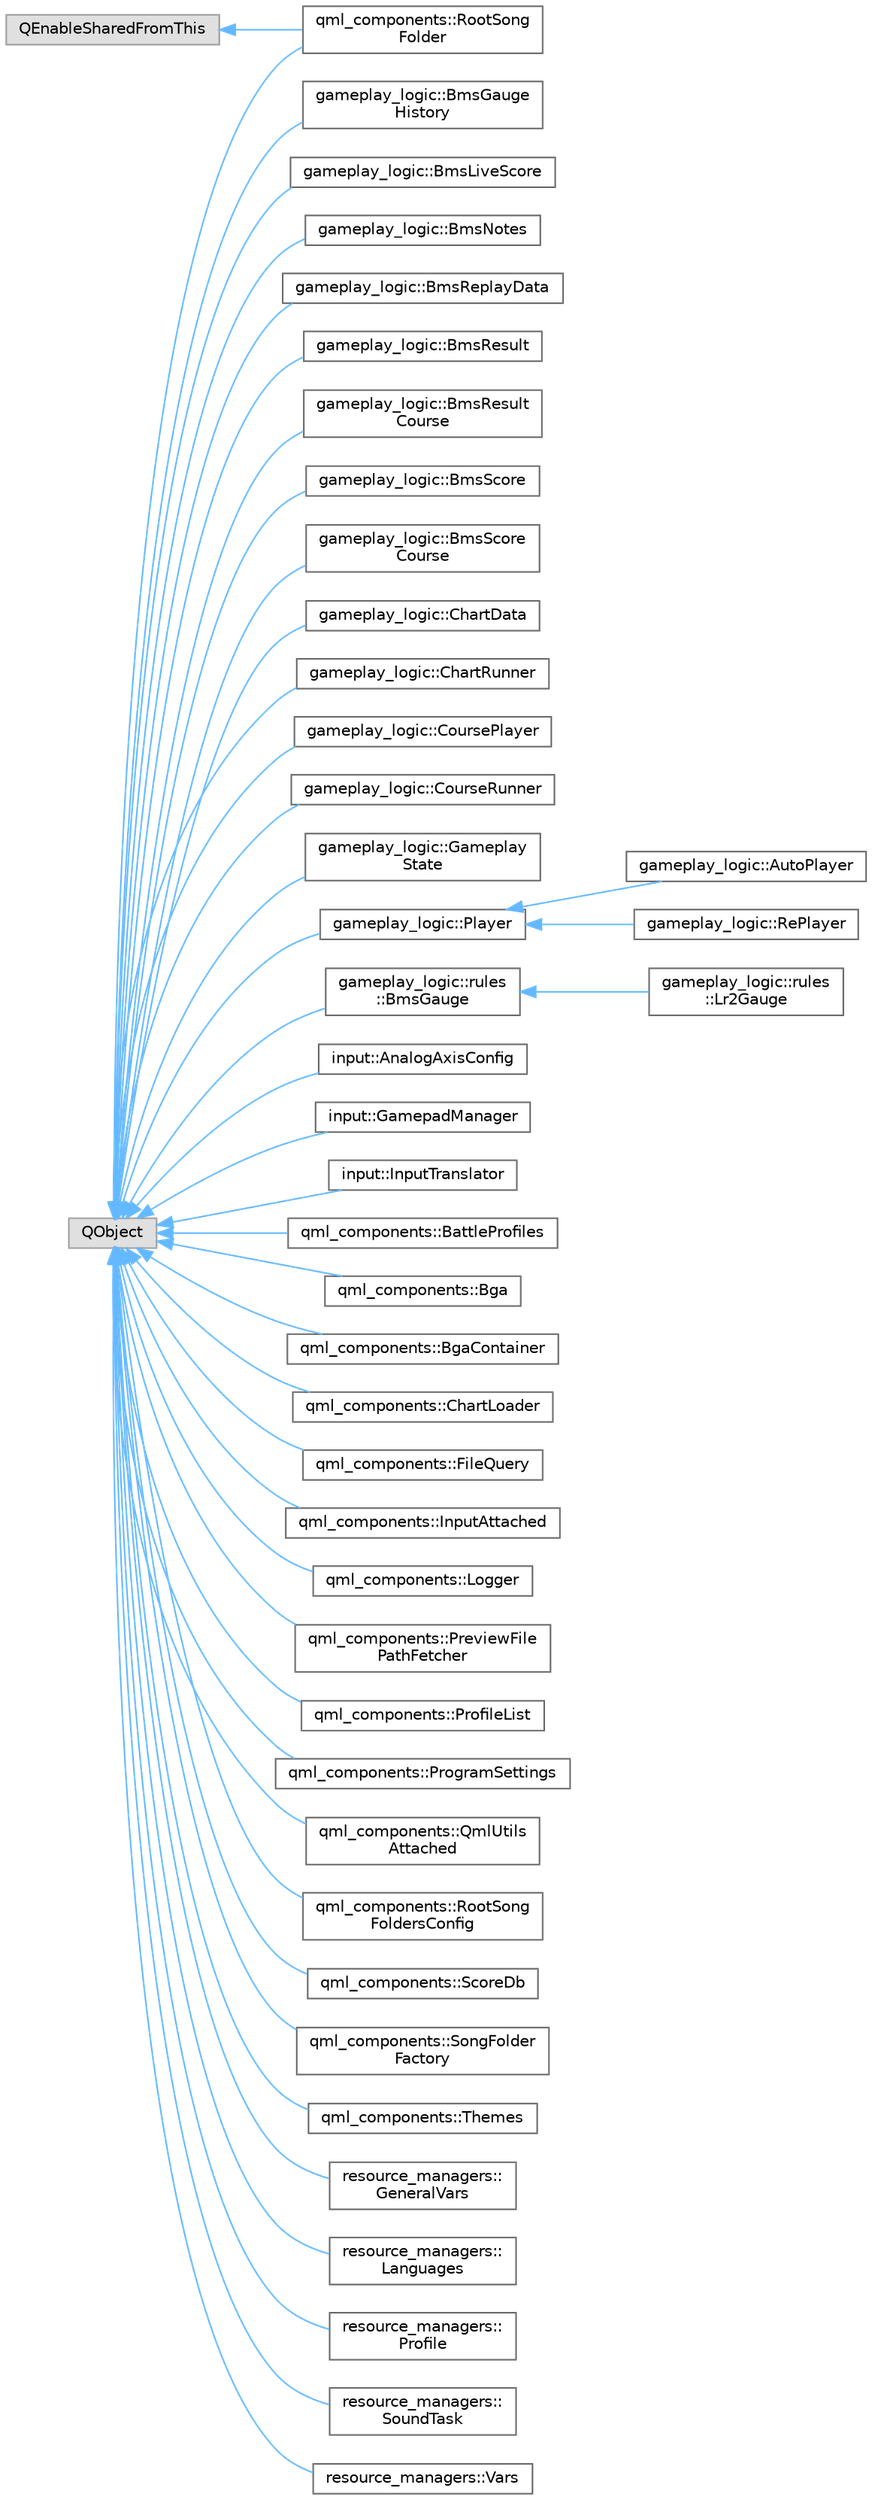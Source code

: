 digraph "Graphical Class Hierarchy"
{
 // LATEX_PDF_SIZE
  bgcolor="transparent";
  edge [fontname=Helvetica,fontsize=10,labelfontname=Helvetica,labelfontsize=10];
  node [fontname=Helvetica,fontsize=10,shape=box,height=0.2,width=0.4];
  rankdir="LR";
  Node0 [id="Node000000",label="QEnableSharedFromThis",height=0.2,width=0.4,color="grey60", fillcolor="#E0E0E0", style="filled",tooltip=" "];
  Node0 -> Node1 [id="edge8_Node000000_Node000001",dir="back",color="steelblue1",style="solid",tooltip=" "];
  Node1 [id="Node000001",label="qml_components::RootSong\lFolder",height=0.2,width=0.4,color="grey40", fillcolor="white", style="filled",URL="$classqml__components_1_1RootSongFolder.html",tooltip=" "];
  Node2 [id="Node000002",label="QObject",height=0.2,width=0.4,color="grey60", fillcolor="#E0E0E0", style="filled",tooltip=" "];
  Node2 -> Node3 [id="edge9_Node000002_Node000003",dir="back",color="steelblue1",style="solid",tooltip=" "];
  Node3 [id="Node000003",label="gameplay_logic::BmsGauge\lHistory",height=0.2,width=0.4,color="grey40", fillcolor="white", style="filled",URL="$classgameplay__logic_1_1BmsGaugeHistory.html",tooltip="The history of all gauges used in a BMS score."];
  Node2 -> Node4 [id="edge10_Node000002_Node000004",dir="back",color="steelblue1",style="solid",tooltip=" "];
  Node4 [id="Node000004",label="gameplay_logic::BmsLiveScore",height=0.2,width=0.4,color="grey40", fillcolor="white", style="filled",URL="$classgameplay__logic_1_1BmsLiveScore.html",tooltip="The score that gets updated during gameplay."];
  Node2 -> Node5 [id="edge11_Node000002_Node000005",dir="back",color="steelblue1",style="solid",tooltip=" "];
  Node5 [id="Node000005",label="gameplay_logic::BmsNotes",height=0.2,width=0.4,color="grey40", fillcolor="white", style="filled",URL="$classgameplay__logic_1_1BmsNotes.html",tooltip=" "];
  Node2 -> Node6 [id="edge12_Node000002_Node000006",dir="back",color="steelblue1",style="solid",tooltip=" "];
  Node6 [id="Node000006",label="gameplay_logic::BmsReplayData",height=0.2,width=0.4,color="grey40", fillcolor="white", style="filled",URL="$classgameplay__logic_1_1BmsReplayData.html",tooltip=" "];
  Node2 -> Node7 [id="edge13_Node000002_Node000007",dir="back",color="steelblue1",style="solid",tooltip=" "];
  Node7 [id="Node000007",label="gameplay_logic::BmsResult",height=0.2,width=0.4,color="grey40", fillcolor="white", style="filled",URL="$classgameplay__logic_1_1BmsResult.html",tooltip="The aggregated info about a score."];
  Node2 -> Node8 [id="edge14_Node000002_Node000008",dir="back",color="steelblue1",style="solid",tooltip=" "];
  Node8 [id="Node000008",label="gameplay_logic::BmsResult\lCourse",height=0.2,width=0.4,color="grey40", fillcolor="white", style="filled",URL="$classgameplay__logic_1_1BmsResultCourse.html",tooltip=" "];
  Node2 -> Node9 [id="edge15_Node000002_Node000009",dir="back",color="steelblue1",style="solid",tooltip=" "];
  Node9 [id="Node000009",label="gameplay_logic::BmsScore",height=0.2,width=0.4,color="grey40", fillcolor="white", style="filled",URL="$classgameplay__logic_1_1BmsScore.html",tooltip="The result of playing a chart."];
  Node2 -> Node10 [id="edge16_Node000002_Node000010",dir="back",color="steelblue1",style="solid",tooltip=" "];
  Node10 [id="Node000010",label="gameplay_logic::BmsScore\lCourse",height=0.2,width=0.4,color="grey40", fillcolor="white", style="filled",URL="$classgameplay__logic_1_1BmsScoreCourse.html",tooltip="The result of playing a course."];
  Node2 -> Node11 [id="edge17_Node000002_Node000011",dir="back",color="steelblue1",style="solid",tooltip=" "];
  Node11 [id="Node000011",label="gameplay_logic::ChartData",height=0.2,width=0.4,color="grey40", fillcolor="white", style="filled",URL="$classgameplay__logic_1_1ChartData.html",tooltip="Metadata and basic stats of a chart."];
  Node2 -> Node12 [id="edge18_Node000002_Node000012",dir="back",color="steelblue1",style="solid",tooltip=" "];
  Node12 [id="Node000012",label="gameplay_logic::ChartRunner",height=0.2,width=0.4,color="grey40", fillcolor="white", style="filled",URL="$classgameplay__logic_1_1ChartRunner.html",tooltip="The main class responsible for running a chart during gameplay."];
  Node2 -> Node13 [id="edge19_Node000002_Node000013",dir="back",color="steelblue1",style="solid",tooltip=" "];
  Node13 [id="Node000013",label="gameplay_logic::CoursePlayer",height=0.2,width=0.4,color="grey40", fillcolor="white", style="filled",URL="$classgameplay__logic_1_1CoursePlayer.html",tooltip=" "];
  Node2 -> Node14 [id="edge20_Node000002_Node000014",dir="back",color="steelblue1",style="solid",tooltip=" "];
  Node14 [id="Node000014",label="gameplay_logic::CourseRunner",height=0.2,width=0.4,color="grey40", fillcolor="white", style="filled",URL="$classgameplay__logic_1_1CourseRunner.html",tooltip=" "];
  Node2 -> Node15 [id="edge21_Node000002_Node000015",dir="back",color="steelblue1",style="solid",tooltip=" "];
  Node15 [id="Node000015",label="gameplay_logic::Gameplay\lState",height=0.2,width=0.4,color="grey40", fillcolor="white", style="filled",URL="$classgameplay__logic_1_1GameplayState.html",tooltip="The state of gameplay columns and barlines."];
  Node2 -> Node16 [id="edge22_Node000002_Node000016",dir="back",color="steelblue1",style="solid",tooltip=" "];
  Node16 [id="Node000016",label="gameplay_logic::Player",height=0.2,width=0.4,color="grey40", fillcolor="white", style="filled",URL="$classgameplay__logic_1_1Player.html",tooltip="A player in a chart."];
  Node16 -> Node17 [id="edge23_Node000016_Node000017",dir="back",color="steelblue1",style="solid",tooltip=" "];
  Node17 [id="Node000017",label="gameplay_logic::AutoPlayer",height=0.2,width=0.4,color="grey40", fillcolor="white", style="filled",URL="$classgameplay__logic_1_1AutoPlayer.html",tooltip="A player that plays automatically, hitting all notes perfectly."];
  Node16 -> Node18 [id="edge24_Node000016_Node000018",dir="back",color="steelblue1",style="solid",tooltip=" "];
  Node18 [id="Node000018",label="gameplay_logic::RePlayer",height=0.2,width=0.4,color="grey40", fillcolor="white", style="filled",URL="$classgameplay__logic_1_1RePlayer.html",tooltip="A player that replays a recorded score."];
  Node2 -> Node19 [id="edge25_Node000002_Node000019",dir="back",color="steelblue1",style="solid",tooltip=" "];
  Node19 [id="Node000019",label="gameplay_logic::rules\l::BmsGauge",height=0.2,width=0.4,color="grey40", fillcolor="white", style="filled",URL="$classgameplay__logic_1_1rules_1_1BmsGauge.html",tooltip=" "];
  Node19 -> Node20 [id="edge26_Node000019_Node000020",dir="back",color="steelblue1",style="solid",tooltip=" "];
  Node20 [id="Node000020",label="gameplay_logic::rules\l::Lr2Gauge",height=0.2,width=0.4,color="grey40", fillcolor="white", style="filled",URL="$classgameplay__logic_1_1rules_1_1Lr2Gauge.html",tooltip=" "];
  Node2 -> Node21 [id="edge27_Node000002_Node000021",dir="back",color="steelblue1",style="solid",tooltip=" "];
  Node21 [id="Node000021",label="input::AnalogAxisConfig",height=0.2,width=0.4,color="grey40", fillcolor="white", style="filled",URL="$classinput_1_1AnalogAxisConfig.html",tooltip=" "];
  Node2 -> Node22 [id="edge28_Node000002_Node000022",dir="back",color="steelblue1",style="solid",tooltip=" "];
  Node22 [id="Node000022",label="input::GamepadManager",height=0.2,width=0.4,color="grey40", fillcolor="white", style="filled",URL="$classinput_1_1GamepadManager.html",tooltip=" "];
  Node2 -> Node23 [id="edge29_Node000002_Node000023",dir="back",color="steelblue1",style="solid",tooltip=" "];
  Node23 [id="Node000023",label="input::InputTranslator",height=0.2,width=0.4,color="grey40", fillcolor="white", style="filled",URL="$classinput_1_1InputTranslator.html",tooltip=" "];
  Node2 -> Node24 [id="edge30_Node000002_Node000024",dir="back",color="steelblue1",style="solid",tooltip=" "];
  Node24 [id="Node000024",label="qml_components::BattleProfiles",height=0.2,width=0.4,color="grey40", fillcolor="white", style="filled",URL="$classqml__components_1_1BattleProfiles.html",tooltip="The profiles used in battle mode."];
  Node2 -> Node25 [id="edge31_Node000002_Node000025",dir="back",color="steelblue1",style="solid",tooltip=" "];
  Node25 [id="Node000025",label="qml_components::Bga",height=0.2,width=0.4,color="grey40", fillcolor="white", style="filled",URL="$classqml__components_1_1Bga.html",tooltip="A single BGA layer."];
  Node2 -> Node26 [id="edge32_Node000002_Node000026",dir="back",color="steelblue1",style="solid",tooltip=" "];
  Node26 [id="Node000026",label="qml_components::BgaContainer",height=0.2,width=0.4,color="grey40", fillcolor="white", style="filled",URL="$classqml__components_1_1BgaContainer.html",tooltip=" "];
  Node2 -> Node27 [id="edge33_Node000002_Node000027",dir="back",color="steelblue1",style="solid",tooltip=" "];
  Node27 [id="Node000027",label="qml_components::ChartLoader",height=0.2,width=0.4,color="grey40", fillcolor="white", style="filled",URL="$classqml__components_1_1ChartLoader.html",tooltip="Loads charts and courses with the given parameters."];
  Node2 -> Node28 [id="edge34_Node000002_Node000028",dir="back",color="steelblue1",style="solid",tooltip=" "];
  Node28 [id="Node000028",label="qml_components::FileQuery",height=0.2,width=0.4,color="grey40", fillcolor="white", style="filled",URL="$classqml__components_1_1FileQuery.html",tooltip=" "];
  Node2 -> Node29 [id="edge35_Node000002_Node000029",dir="back",color="steelblue1",style="solid",tooltip=" "];
  Node29 [id="Node000029",label="qml_components::InputAttached",height=0.2,width=0.4,color="grey40", fillcolor="white", style="filled",URL="$classqml__components_1_1InputAttached.html",tooltip="The class that provides the Input attached property."];
  Node2 -> Node30 [id="edge36_Node000002_Node000030",dir="back",color="steelblue1",style="solid",tooltip=" "];
  Node30 [id="Node000030",label="qml_components::Logger",height=0.2,width=0.4,color="grey40", fillcolor="white", style="filled",URL="$classqml__components_1_1Logger.html",tooltip="Lets you access the entire log history of this session."];
  Node2 -> Node31 [id="edge37_Node000002_Node000031",dir="back",color="steelblue1",style="solid",tooltip=" "];
  Node31 [id="Node000031",label="qml_components::PreviewFile\lPathFetcher",height=0.2,width=0.4,color="grey40", fillcolor="white", style="filled",URL="$classqml__components_1_1PreviewFilePathFetcher.html",tooltip=" "];
  Node2 -> Node32 [id="edge38_Node000002_Node000032",dir="back",color="steelblue1",style="solid",tooltip=" "];
  Node32 [id="Node000032",label="qml_components::ProfileList",height=0.2,width=0.4,color="grey40", fillcolor="white", style="filled",URL="$classqml__components_1_1ProfileList.html",tooltip="The list of local profiles."];
  Node2 -> Node33 [id="edge39_Node000002_Node000033",dir="back",color="steelblue1",style="solid",tooltip=" "];
  Node33 [id="Node000033",label="qml_components::ProgramSettings",height=0.2,width=0.4,color="grey40", fillcolor="white", style="filled",URL="$classqml__components_1_1ProgramSettings.html",tooltip=" "];
  Node2 -> Node34 [id="edge40_Node000002_Node000034",dir="back",color="steelblue1",style="solid",tooltip=" "];
  Node34 [id="Node000034",label="qml_components::QmlUtils\lAttached",height=0.2,width=0.4,color="grey40", fillcolor="white", style="filled",URL="$classqml__components_1_1QmlUtilsAttached.html",tooltip="Provides utility functions for QML as an attached property."];
  Node2 -> Node1 [id="edge41_Node000002_Node000001",dir="back",color="steelblue1",style="solid",tooltip=" "];
  Node2 -> Node35 [id="edge42_Node000002_Node000035",dir="back",color="steelblue1",style="solid",tooltip=" "];
  Node35 [id="Node000035",label="qml_components::RootSong\lFoldersConfig",height=0.2,width=0.4,color="grey40", fillcolor="white", style="filled",URL="$classqml__components_1_1RootSongFoldersConfig.html",tooltip=" "];
  Node2 -> Node36 [id="edge43_Node000002_Node000036",dir="back",color="steelblue1",style="solid",tooltip=" "];
  Node36 [id="Node000036",label="qml_components::ScoreDb",height=0.2,width=0.4,color="grey40", fillcolor="white", style="filled",URL="$classqml__components_1_1ScoreDb.html",tooltip="Provides access to the score database of a profile."];
  Node2 -> Node37 [id="edge44_Node000002_Node000037",dir="back",color="steelblue1",style="solid",tooltip=" "];
  Node37 [id="Node000037",label="qml_components::SongFolder\lFactory",height=0.2,width=0.4,color="grey40", fillcolor="white", style="filled",URL="$classqml__components_1_1SongFolderFactory.html",tooltip=" "];
  Node2 -> Node38 [id="edge45_Node000002_Node000038",dir="back",color="steelblue1",style="solid",tooltip=" "];
  Node38 [id="Node000038",label="qml_components::Themes",height=0.2,width=0.4,color="grey40", fillcolor="white", style="filled",URL="$classqml__components_1_1Themes.html",tooltip=" "];
  Node2 -> Node39 [id="edge46_Node000002_Node000039",dir="back",color="steelblue1",style="solid",tooltip=" "];
  Node39 [id="Node000039",label="resource_managers::\lGeneralVars",height=0.2,width=0.4,color="grey40", fillcolor="white", style="filled",URL="$classresource__managers_1_1GeneralVars.html",tooltip="The general variables for the game that all screens and the engine should know about and respect...."];
  Node2 -> Node40 [id="edge47_Node000002_Node000040",dir="back",color="steelblue1",style="solid",tooltip=" "];
  Node40 [id="Node000040",label="resource_managers::\lLanguages",height=0.2,width=0.4,color="grey40", fillcolor="white", style="filled",URL="$classresource__managers_1_1Languages.html",tooltip="Manages the available languages and the selected language."];
  Node2 -> Node41 [id="edge48_Node000002_Node000041",dir="back",color="steelblue1",style="solid",tooltip=" "];
  Node41 [id="Node000041",label="resource_managers::\lProfile",height=0.2,width=0.4,color="grey40", fillcolor="white", style="filled",URL="$classresource__managers_1_1Profile.html",tooltip=" "];
  Node2 -> Node42 [id="edge49_Node000002_Node000042",dir="back",color="steelblue1",style="solid",tooltip=" "];
  Node42 [id="Node000042",label="resource_managers::\lSoundTask",height=0.2,width=0.4,color="grey40", fillcolor="white", style="filled",URL="$classresource__managers_1_1SoundTask.html",tooltip=" "];
  Node2 -> Node43 [id="edge50_Node000002_Node000043",dir="back",color="steelblue1",style="solid",tooltip=" "];
  Node43 [id="Node000043",label="resource_managers::Vars",height=0.2,width=0.4,color="grey40", fillcolor="white", style="filled",URL="$classresource__managers_1_1Vars.html",tooltip=" "];
}
